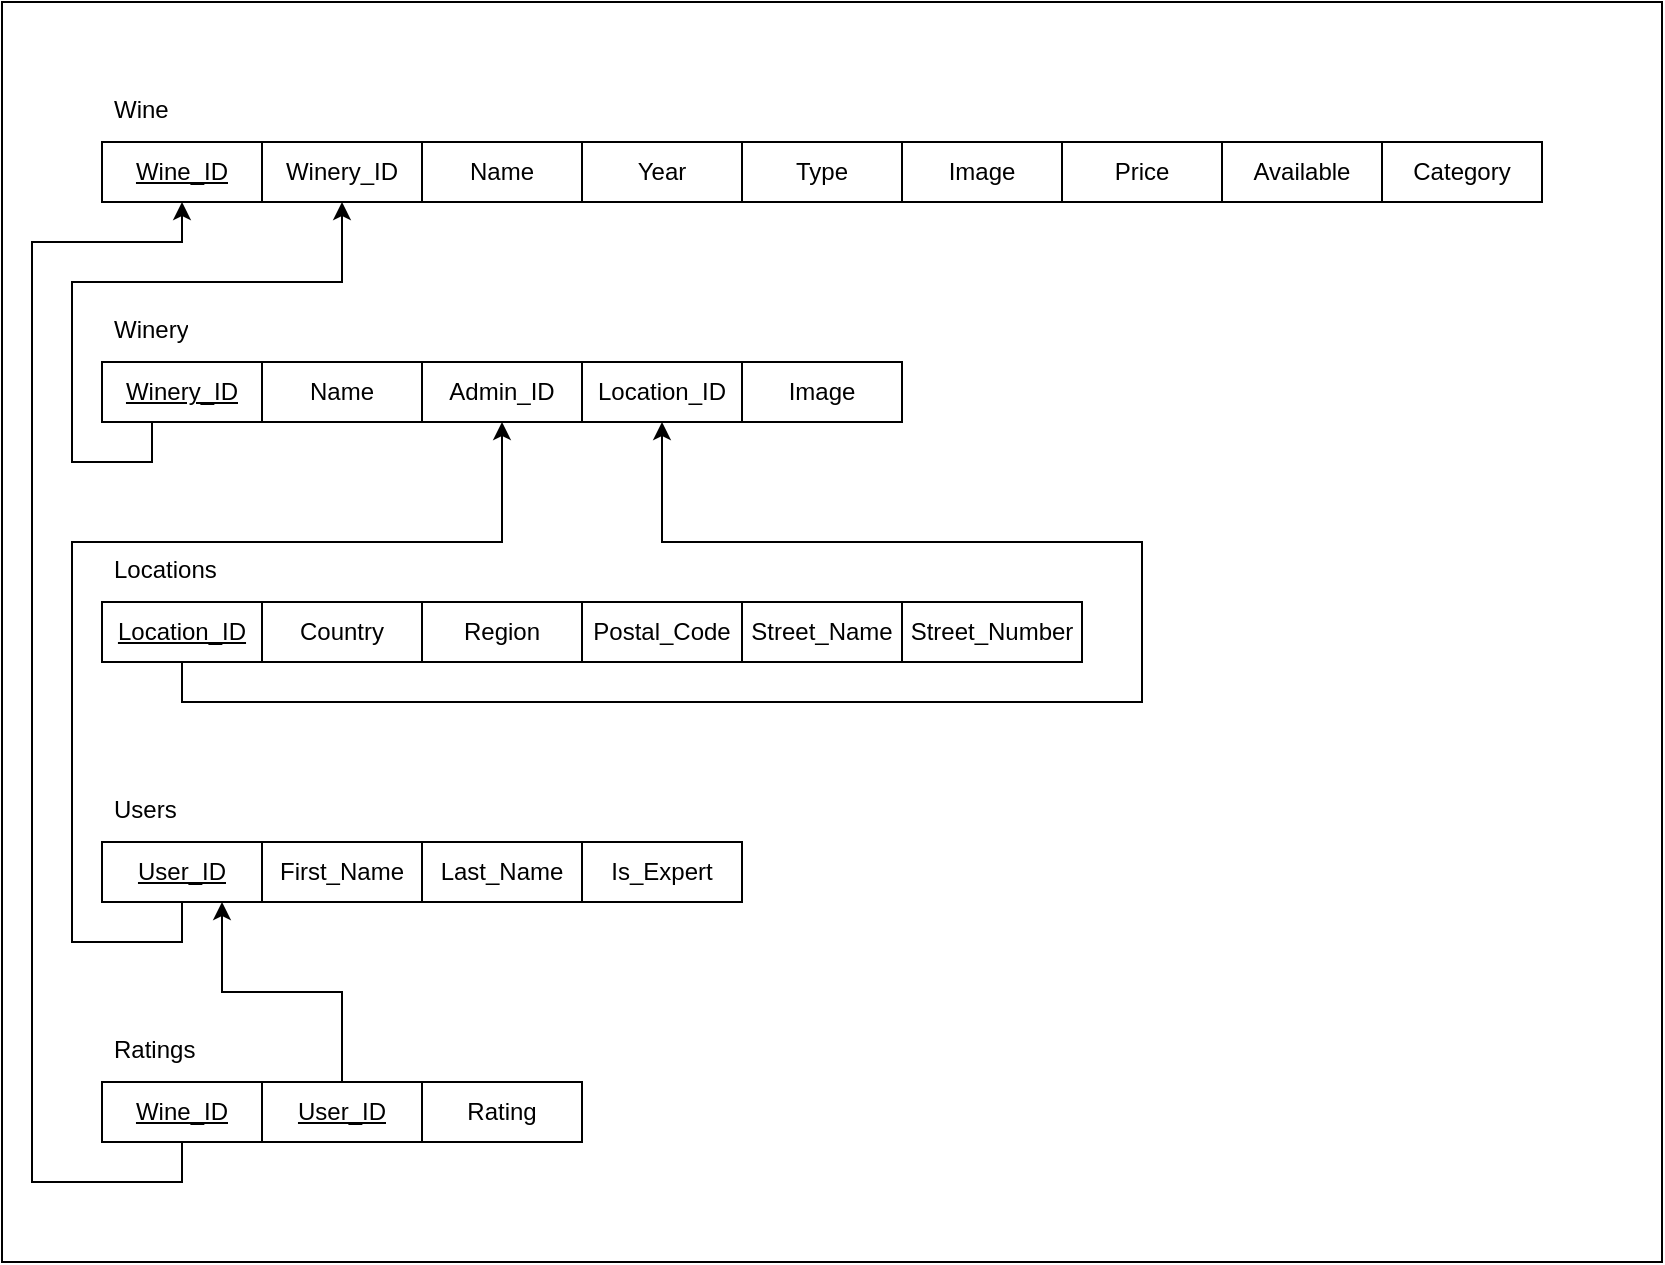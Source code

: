 <mxfile>
    <diagram id="goARCCnoRJL7XfysU6kj" name="Page-1">
        <mxGraphModel dx="1386" dy="-308" grid="1" gridSize="10" guides="1" tooltips="1" connect="1" arrows="1" fold="1" page="1" pageScale="1" pageWidth="850" pageHeight="1100" math="0" shadow="0">
            <root>
                <mxCell id="0"/>
                <mxCell id="1" parent="0"/>
                <mxCell id="35" value="" style="rounded=0;whiteSpace=wrap;html=1;" parent="1" vertex="1">
                    <mxGeometry x="10" y="1110" width="830" height="630" as="geometry"/>
                </mxCell>
                <mxCell id="37" value="Wine" style="text;strokeColor=none;fillColor=none;spacingLeft=4;spacingRight=4;overflow=hidden;rotatable=0;points=[[0,0.5],[1,0.5]];portConstraint=eastwest;fontSize=12;whiteSpace=wrap;html=1;" parent="1" vertex="1">
                    <mxGeometry x="60" y="1150" width="40" height="30" as="geometry"/>
                </mxCell>
                <mxCell id="38" value="&lt;u&gt;Wine_ID&lt;/u&gt;" style="whiteSpace=wrap;html=1;align=center;" parent="1" vertex="1">
                    <mxGeometry x="60" y="1180" width="80" height="30" as="geometry"/>
                </mxCell>
                <mxCell id="39" value="Category" style="whiteSpace=wrap;html=1;align=center;" parent="1" vertex="1">
                    <mxGeometry x="700" y="1180" width="80" height="30" as="geometry"/>
                </mxCell>
                <mxCell id="40" value="Available" style="whiteSpace=wrap;html=1;align=center;" parent="1" vertex="1">
                    <mxGeometry x="620" y="1180" width="80" height="30" as="geometry"/>
                </mxCell>
                <mxCell id="41" value="Price" style="whiteSpace=wrap;html=1;align=center;" parent="1" vertex="1">
                    <mxGeometry x="540" y="1180" width="80" height="30" as="geometry"/>
                </mxCell>
                <mxCell id="42" value="Image" style="whiteSpace=wrap;html=1;align=center;" parent="1" vertex="1">
                    <mxGeometry x="460" y="1180" width="80" height="30" as="geometry"/>
                </mxCell>
                <mxCell id="43" value="Type" style="whiteSpace=wrap;html=1;align=center;" parent="1" vertex="1">
                    <mxGeometry x="380" y="1180" width="80" height="30" as="geometry"/>
                </mxCell>
                <mxCell id="44" value="Year" style="whiteSpace=wrap;html=1;align=center;" parent="1" vertex="1">
                    <mxGeometry x="300" y="1180" width="80" height="30" as="geometry"/>
                </mxCell>
                <mxCell id="45" value="Name" style="whiteSpace=wrap;html=1;align=center;" parent="1" vertex="1">
                    <mxGeometry x="220" y="1180" width="80" height="30" as="geometry"/>
                </mxCell>
                <mxCell id="46" value="Winery_ID" style="whiteSpace=wrap;html=1;align=center;" parent="1" vertex="1">
                    <mxGeometry x="140" y="1180" width="80" height="30" as="geometry"/>
                </mxCell>
                <mxCell id="47" value="Winery" style="text;strokeColor=none;fillColor=none;spacingLeft=4;spacingRight=4;overflow=hidden;rotatable=0;points=[[0,0.5],[1,0.5]];portConstraint=eastwest;fontSize=12;whiteSpace=wrap;html=1;" parent="1" vertex="1">
                    <mxGeometry x="60" y="1260" width="70" height="30" as="geometry"/>
                </mxCell>
                <mxCell id="48" style="edgeStyle=orthogonalEdgeStyle;rounded=0;orthogonalLoop=1;jettySize=auto;html=1;entryX=0.5;entryY=1;entryDx=0;entryDy=0;" parent="1" source="49" target="46" edge="1">
                    <mxGeometry relative="1" as="geometry">
                        <Array as="points">
                            <mxPoint x="85" y="1340"/>
                            <mxPoint x="45" y="1340"/>
                            <mxPoint x="45" y="1250"/>
                            <mxPoint x="180" y="1250"/>
                        </Array>
                    </mxGeometry>
                </mxCell>
                <mxCell id="49" value="&lt;u&gt;Winery_ID&lt;/u&gt;" style="whiteSpace=wrap;html=1;align=center;" parent="1" vertex="1">
                    <mxGeometry x="60" y="1290" width="80" height="30" as="geometry"/>
                </mxCell>
                <mxCell id="50" value="Image" style="whiteSpace=wrap;html=1;align=center;" parent="1" vertex="1">
                    <mxGeometry x="380" y="1290" width="80" height="30" as="geometry"/>
                </mxCell>
                <mxCell id="51" value="Location_ID" style="whiteSpace=wrap;html=1;align=center;" parent="1" vertex="1">
                    <mxGeometry x="300" y="1290" width="80" height="30" as="geometry"/>
                </mxCell>
                <mxCell id="52" value="Admin_ID" style="whiteSpace=wrap;html=1;align=center;" parent="1" vertex="1">
                    <mxGeometry x="220" y="1290" width="80" height="30" as="geometry"/>
                </mxCell>
                <mxCell id="53" value="Name" style="whiteSpace=wrap;html=1;align=center;" parent="1" vertex="1">
                    <mxGeometry x="140" y="1290" width="80" height="30" as="geometry"/>
                </mxCell>
                <mxCell id="54" value="Locations" style="text;strokeColor=none;fillColor=none;spacingLeft=4;spacingRight=4;overflow=hidden;rotatable=0;points=[[0,0.5],[1,0.5]];portConstraint=eastwest;fontSize=12;whiteSpace=wrap;html=1;" parent="1" vertex="1">
                    <mxGeometry x="60" y="1380" width="100" height="30" as="geometry"/>
                </mxCell>
                <mxCell id="55" style="edgeStyle=orthogonalEdgeStyle;rounded=0;orthogonalLoop=1;jettySize=auto;html=1;entryX=0.5;entryY=1;entryDx=0;entryDy=0;" parent="1" source="56" target="51" edge="1">
                    <mxGeometry relative="1" as="geometry">
                        <Array as="points">
                            <mxPoint x="100" y="1460"/>
                            <mxPoint x="580" y="1460"/>
                            <mxPoint x="580" y="1380"/>
                            <mxPoint x="340" y="1380"/>
                        </Array>
                    </mxGeometry>
                </mxCell>
                <mxCell id="56" value="&lt;u&gt;Location_ID&lt;/u&gt;" style="whiteSpace=wrap;html=1;align=center;" parent="1" vertex="1">
                    <mxGeometry x="60" y="1410" width="80" height="30" as="geometry"/>
                </mxCell>
                <mxCell id="57" value="Street_Number" style="whiteSpace=wrap;html=1;align=center;" parent="1" vertex="1">
                    <mxGeometry x="460" y="1410" width="90" height="30" as="geometry"/>
                </mxCell>
                <mxCell id="58" value="Street_Name" style="whiteSpace=wrap;html=1;align=center;" parent="1" vertex="1">
                    <mxGeometry x="380" y="1410" width="80" height="30" as="geometry"/>
                </mxCell>
                <mxCell id="59" value="Postal_Code" style="whiteSpace=wrap;html=1;align=center;" parent="1" vertex="1">
                    <mxGeometry x="300" y="1410" width="80" height="30" as="geometry"/>
                </mxCell>
                <mxCell id="60" value="Region" style="whiteSpace=wrap;html=1;align=center;" parent="1" vertex="1">
                    <mxGeometry x="220" y="1410" width="80" height="30" as="geometry"/>
                </mxCell>
                <mxCell id="61" value="Country" style="whiteSpace=wrap;html=1;align=center;" parent="1" vertex="1">
                    <mxGeometry x="140" y="1410" width="80" height="30" as="geometry"/>
                </mxCell>
                <mxCell id="62" value="Users" style="text;strokeColor=none;fillColor=none;spacingLeft=4;spacingRight=4;overflow=hidden;rotatable=0;points=[[0,0.5],[1,0.5]];portConstraint=eastwest;fontSize=12;whiteSpace=wrap;html=1;" parent="1" vertex="1">
                    <mxGeometry x="60" y="1500" width="110" height="30" as="geometry"/>
                </mxCell>
                <mxCell id="63" style="edgeStyle=orthogonalEdgeStyle;rounded=0;orthogonalLoop=1;jettySize=auto;html=1;entryX=0.5;entryY=1;entryDx=0;entryDy=0;" parent="1" source="64" target="52" edge="1">
                    <mxGeometry relative="1" as="geometry">
                        <Array as="points">
                            <mxPoint x="100" y="1580"/>
                            <mxPoint x="45" y="1580"/>
                            <mxPoint x="45" y="1380"/>
                            <mxPoint x="260" y="1380"/>
                        </Array>
                    </mxGeometry>
                </mxCell>
                <mxCell id="64" value="&lt;u&gt;User_ID&lt;/u&gt;" style="whiteSpace=wrap;html=1;align=center;" parent="1" vertex="1">
                    <mxGeometry x="60" y="1530" width="80" height="30" as="geometry"/>
                </mxCell>
                <mxCell id="65" value="Is_Expert" style="whiteSpace=wrap;html=1;align=center;" parent="1" vertex="1">
                    <mxGeometry x="300" y="1530" width="80" height="30" as="geometry"/>
                </mxCell>
                <mxCell id="66" value="Last_Name" style="whiteSpace=wrap;html=1;align=center;" parent="1" vertex="1">
                    <mxGeometry x="220" y="1530" width="80" height="30" as="geometry"/>
                </mxCell>
                <mxCell id="67" value="First_Name" style="whiteSpace=wrap;html=1;align=center;" parent="1" vertex="1">
                    <mxGeometry x="140" y="1530" width="80" height="30" as="geometry"/>
                </mxCell>
                <mxCell id="68" value="Ratings" style="text;strokeColor=none;fillColor=none;spacingLeft=4;spacingRight=4;overflow=hidden;rotatable=0;points=[[0,0.5],[1,0.5]];portConstraint=eastwest;fontSize=12;whiteSpace=wrap;html=1;" parent="1" vertex="1">
                    <mxGeometry x="60" y="1620" width="100" height="30" as="geometry"/>
                </mxCell>
                <mxCell id="69" style="edgeStyle=orthogonalEdgeStyle;rounded=0;orthogonalLoop=1;jettySize=auto;html=1;entryX=0.5;entryY=1;entryDx=0;entryDy=0;" parent="1" source="70" target="38" edge="1">
                    <mxGeometry relative="1" as="geometry">
                        <Array as="points">
                            <mxPoint x="100" y="1700"/>
                            <mxPoint x="25" y="1700"/>
                            <mxPoint x="25" y="1230"/>
                            <mxPoint x="100" y="1230"/>
                        </Array>
                    </mxGeometry>
                </mxCell>
                <mxCell id="70" value="&lt;u&gt;Wine_ID&lt;/u&gt;" style="whiteSpace=wrap;html=1;align=center;" parent="1" vertex="1">
                    <mxGeometry x="60" y="1650" width="80" height="30" as="geometry"/>
                </mxCell>
                <mxCell id="71" value="Rating" style="whiteSpace=wrap;html=1;align=center;" parent="1" vertex="1">
                    <mxGeometry x="220" y="1650" width="80" height="30" as="geometry"/>
                </mxCell>
                <mxCell id="72" style="edgeStyle=orthogonalEdgeStyle;rounded=0;orthogonalLoop=1;jettySize=auto;html=1;entryX=0.75;entryY=1;entryDx=0;entryDy=0;" parent="1" source="73" target="64" edge="1">
                    <mxGeometry relative="1" as="geometry"/>
                </mxCell>
                <mxCell id="73" value="&lt;u&gt;User_ID&lt;/u&gt;" style="whiteSpace=wrap;html=1;align=center;" parent="1" vertex="1">
                    <mxGeometry x="140" y="1650" width="80" height="30" as="geometry"/>
                </mxCell>
            </root>
        </mxGraphModel>
    </diagram>
</mxfile>